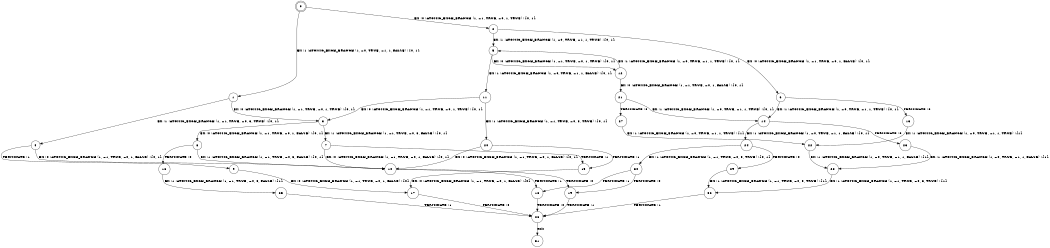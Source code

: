 digraph BCG {
size = "7, 10.5";
center = TRUE;
node [shape = circle];
0 [peripheries = 2];
0 -> 1 [label = "EX !1 !ATOMIC_EXCH_BRANCH (1, +0, TRUE, +1, 1, FALSE) !{0, 1}"];
0 -> 2 [label = "EX !0 !ATOMIC_EXCH_BRANCH (1, +1, TRUE, +0, 1, TRUE) !{0, 1}"];
1 -> 3 [label = "EX !0 !ATOMIC_EXCH_BRANCH (1, +1, TRUE, +0, 1, TRUE) !{0, 1}"];
1 -> 4 [label = "EX !1 !ATOMIC_EXCH_BRANCH (1, +1, TRUE, +0, 3, TRUE) !{0, 1}"];
2 -> 5 [label = "EX !1 !ATOMIC_EXCH_BRANCH (1, +0, TRUE, +1, 1, TRUE) !{0, 1}"];
2 -> 6 [label = "EX !0 !ATOMIC_EXCH_BRANCH (1, +1, TRUE, +0, 1, FALSE) !{0, 1}"];
3 -> 7 [label = "EX !1 !ATOMIC_EXCH_BRANCH (1, +1, TRUE, +0, 3, FALSE) !{0, 1}"];
3 -> 8 [label = "EX !0 !ATOMIC_EXCH_BRANCH (1, +1, TRUE, +0, 1, FALSE) !{0, 1}"];
4 -> 9 [label = "TERMINATE !1"];
4 -> 10 [label = "EX !0 !ATOMIC_EXCH_BRANCH (1, +1, TRUE, +0, 1, FALSE) !{0, 1}"];
5 -> 11 [label = "EX !1 !ATOMIC_EXCH_BRANCH (1, +0, TRUE, +1, 1, FALSE) !{0, 1}"];
5 -> 12 [label = "EX !0 !ATOMIC_EXCH_BRANCH (1, +1, TRUE, +0, 1, TRUE) !{0, 1}"];
6 -> 13 [label = "TERMINATE !0"];
6 -> 14 [label = "EX !1 !ATOMIC_EXCH_BRANCH (1, +0, TRUE, +1, 1, TRUE) !{0, 1}"];
7 -> 15 [label = "TERMINATE !1"];
7 -> 10 [label = "EX !0 !ATOMIC_EXCH_BRANCH (1, +1, TRUE, +0, 1, FALSE) !{0, 1}"];
8 -> 16 [label = "TERMINATE !0"];
8 -> 10 [label = "EX !1 !ATOMIC_EXCH_BRANCH (1, +1, TRUE, +0, 3, FALSE) !{0, 1}"];
9 -> 17 [label = "EX !0 !ATOMIC_EXCH_BRANCH (1, +1, TRUE, +0, 1, FALSE) !{0}"];
10 -> 18 [label = "TERMINATE !1"];
10 -> 19 [label = "TERMINATE !0"];
11 -> 20 [label = "EX !1 !ATOMIC_EXCH_BRANCH (1, +1, TRUE, +0, 3, TRUE) !{0, 1}"];
11 -> 3 [label = "EX !0 !ATOMIC_EXCH_BRANCH (1, +1, TRUE, +0, 1, TRUE) !{0, 1}"];
12 -> 5 [label = "EX !1 !ATOMIC_EXCH_BRANCH (1, +0, TRUE, +1, 1, TRUE) !{0, 1}"];
12 -> 21 [label = "EX !0 !ATOMIC_EXCH_BRANCH (1, +1, TRUE, +0, 1, FALSE) !{0, 1}"];
13 -> 22 [label = "EX !1 !ATOMIC_EXCH_BRANCH (1, +0, TRUE, +1, 1, TRUE) !{1}"];
14 -> 23 [label = "TERMINATE !0"];
14 -> 24 [label = "EX !1 !ATOMIC_EXCH_BRANCH (1, +0, TRUE, +1, 1, FALSE) !{0, 1}"];
15 -> 17 [label = "EX !0 !ATOMIC_EXCH_BRANCH (1, +1, TRUE, +0, 1, FALSE) !{0}"];
16 -> 25 [label = "EX !1 !ATOMIC_EXCH_BRANCH (1, +1, TRUE, +0, 3, FALSE) !{1}"];
17 -> 26 [label = "TERMINATE !0"];
18 -> 26 [label = "TERMINATE !0"];
19 -> 26 [label = "TERMINATE !1"];
20 -> 15 [label = "TERMINATE !1"];
20 -> 10 [label = "EX !0 !ATOMIC_EXCH_BRANCH (1, +1, TRUE, +0, 1, FALSE) !{0, 1}"];
21 -> 27 [label = "TERMINATE !0"];
21 -> 14 [label = "EX !1 !ATOMIC_EXCH_BRANCH (1, +0, TRUE, +1, 1, TRUE) !{0, 1}"];
22 -> 28 [label = "EX !1 !ATOMIC_EXCH_BRANCH (1, +0, TRUE, +1, 1, FALSE) !{1}"];
23 -> 28 [label = "EX !1 !ATOMIC_EXCH_BRANCH (1, +0, TRUE, +1, 1, FALSE) !{1}"];
24 -> 29 [label = "TERMINATE !0"];
24 -> 30 [label = "EX !1 !ATOMIC_EXCH_BRANCH (1, +1, TRUE, +0, 3, TRUE) !{0, 1}"];
25 -> 26 [label = "TERMINATE !1"];
26 -> 31 [label = "exit"];
27 -> 22 [label = "EX !1 !ATOMIC_EXCH_BRANCH (1, +0, TRUE, +1, 1, TRUE) !{1}"];
28 -> 32 [label = "EX !1 !ATOMIC_EXCH_BRANCH (1, +1, TRUE, +0, 3, TRUE) !{1}"];
29 -> 32 [label = "EX !1 !ATOMIC_EXCH_BRANCH (1, +1, TRUE, +0, 3, TRUE) !{1}"];
30 -> 18 [label = "TERMINATE !1"];
30 -> 19 [label = "TERMINATE !0"];
32 -> 26 [label = "TERMINATE !1"];
}
